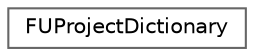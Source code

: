 digraph "Graphical Class Hierarchy"
{
 // INTERACTIVE_SVG=YES
 // LATEX_PDF_SIZE
  bgcolor="transparent";
  edge [fontname=Helvetica,fontsize=10,labelfontname=Helvetica,labelfontsize=10];
  node [fontname=Helvetica,fontsize=10,shape=box,height=0.2,width=0.4];
  rankdir="LR";
  Node0 [id="Node000000",label="FUProjectDictionary",height=0.2,width=0.4,color="grey40", fillcolor="white", style="filled",URL="$d9/da1/classFUProjectDictionary.html",tooltip="Dictionary of all the non-foreign projects for an engine installation, found by parsing ...."];
}
